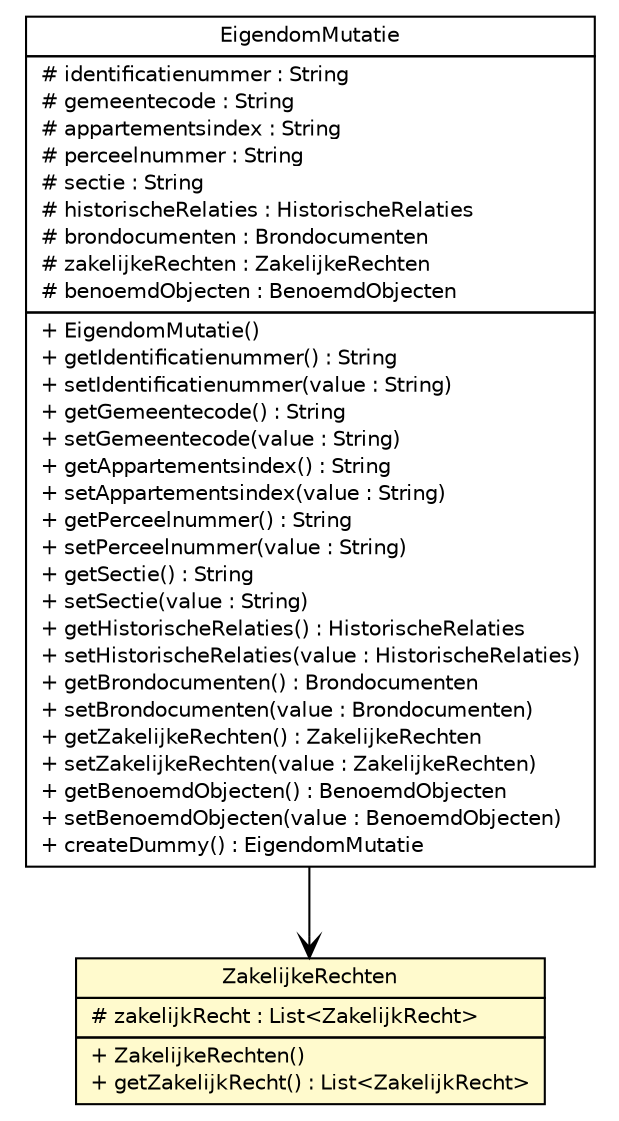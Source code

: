 #!/usr/local/bin/dot
#
# Class diagram 
# Generated by UMLGraph version R5_6-24-gf6e263 (http://www.umlgraph.org/)
#

digraph G {
	edge [fontname="Helvetica",fontsize=10,labelfontname="Helvetica",labelfontsize=10];
	node [fontname="Helvetica",fontsize=10,shape=plaintext];
	nodesep=0.25;
	ranksep=0.5;
	// nl.b3p.brmo.soap.eigendom.ZakelijkeRechten
	c1588 [label=<<table title="nl.b3p.brmo.soap.eigendom.ZakelijkeRechten" border="0" cellborder="1" cellspacing="0" cellpadding="2" port="p" bgcolor="lemonChiffon" href="./ZakelijkeRechten.html">
		<tr><td><table border="0" cellspacing="0" cellpadding="1">
<tr><td align="center" balign="center"> ZakelijkeRechten </td></tr>
		</table></td></tr>
		<tr><td><table border="0" cellspacing="0" cellpadding="1">
<tr><td align="left" balign="left"> # zakelijkRecht : List&lt;ZakelijkRecht&gt; </td></tr>
		</table></td></tr>
		<tr><td><table border="0" cellspacing="0" cellpadding="1">
<tr><td align="left" balign="left"> + ZakelijkeRechten() </td></tr>
<tr><td align="left" balign="left"> + getZakelijkRecht() : List&lt;ZakelijkRecht&gt; </td></tr>
		</table></td></tr>
		</table>>, URL="./ZakelijkeRechten.html", fontname="Helvetica", fontcolor="black", fontsize=10.0];
	// nl.b3p.brmo.soap.eigendom.EigendomMutatie
	c1602 [label=<<table title="nl.b3p.brmo.soap.eigendom.EigendomMutatie" border="0" cellborder="1" cellspacing="0" cellpadding="2" port="p" href="./EigendomMutatie.html">
		<tr><td><table border="0" cellspacing="0" cellpadding="1">
<tr><td align="center" balign="center"> EigendomMutatie </td></tr>
		</table></td></tr>
		<tr><td><table border="0" cellspacing="0" cellpadding="1">
<tr><td align="left" balign="left"> # identificatienummer : String </td></tr>
<tr><td align="left" balign="left"> # gemeentecode : String </td></tr>
<tr><td align="left" balign="left"> # appartementsindex : String </td></tr>
<tr><td align="left" balign="left"> # perceelnummer : String </td></tr>
<tr><td align="left" balign="left"> # sectie : String </td></tr>
<tr><td align="left" balign="left"> # historischeRelaties : HistorischeRelaties </td></tr>
<tr><td align="left" balign="left"> # brondocumenten : Brondocumenten </td></tr>
<tr><td align="left" balign="left"> # zakelijkeRechten : ZakelijkeRechten </td></tr>
<tr><td align="left" balign="left"> # benoemdObjecten : BenoemdObjecten </td></tr>
		</table></td></tr>
		<tr><td><table border="0" cellspacing="0" cellpadding="1">
<tr><td align="left" balign="left"> + EigendomMutatie() </td></tr>
<tr><td align="left" balign="left"> + getIdentificatienummer() : String </td></tr>
<tr><td align="left" balign="left"> + setIdentificatienummer(value : String) </td></tr>
<tr><td align="left" balign="left"> + getGemeentecode() : String </td></tr>
<tr><td align="left" balign="left"> + setGemeentecode(value : String) </td></tr>
<tr><td align="left" balign="left"> + getAppartementsindex() : String </td></tr>
<tr><td align="left" balign="left"> + setAppartementsindex(value : String) </td></tr>
<tr><td align="left" balign="left"> + getPerceelnummer() : String </td></tr>
<tr><td align="left" balign="left"> + setPerceelnummer(value : String) </td></tr>
<tr><td align="left" balign="left"> + getSectie() : String </td></tr>
<tr><td align="left" balign="left"> + setSectie(value : String) </td></tr>
<tr><td align="left" balign="left"> + getHistorischeRelaties() : HistorischeRelaties </td></tr>
<tr><td align="left" balign="left"> + setHistorischeRelaties(value : HistorischeRelaties) </td></tr>
<tr><td align="left" balign="left"> + getBrondocumenten() : Brondocumenten </td></tr>
<tr><td align="left" balign="left"> + setBrondocumenten(value : Brondocumenten) </td></tr>
<tr><td align="left" balign="left"> + getZakelijkeRechten() : ZakelijkeRechten </td></tr>
<tr><td align="left" balign="left"> + setZakelijkeRechten(value : ZakelijkeRechten) </td></tr>
<tr><td align="left" balign="left"> + getBenoemdObjecten() : BenoemdObjecten </td></tr>
<tr><td align="left" balign="left"> + setBenoemdObjecten(value : BenoemdObjecten) </td></tr>
<tr><td align="left" balign="left"> + createDummy() : EigendomMutatie </td></tr>
		</table></td></tr>
		</table>>, URL="./EigendomMutatie.html", fontname="Helvetica", fontcolor="black", fontsize=10.0];
	// nl.b3p.brmo.soap.eigendom.EigendomMutatie NAVASSOC nl.b3p.brmo.soap.eigendom.ZakelijkeRechten
	c1602:p -> c1588:p [taillabel="", label="", headlabel="", fontname="Helvetica", fontcolor="black", fontsize=10.0, color="black", arrowhead=open];
}

